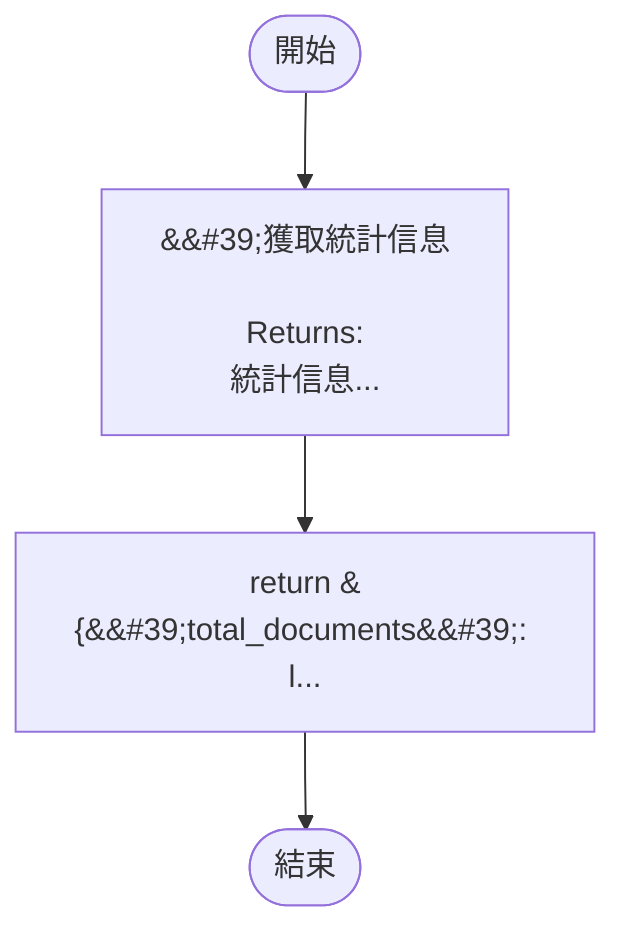 flowchart TB
    n1([開始])
    n2([結束])
    n3[&amp;&#35;39;獲取統計信息\n\n        Returns:\n            統計信息...]
    n4[return &#123;&amp;&#35;39;total_documents&amp;&#35;39;: l...]
    n1 --> n3
    n3 --> n4
    n4 --> n2
